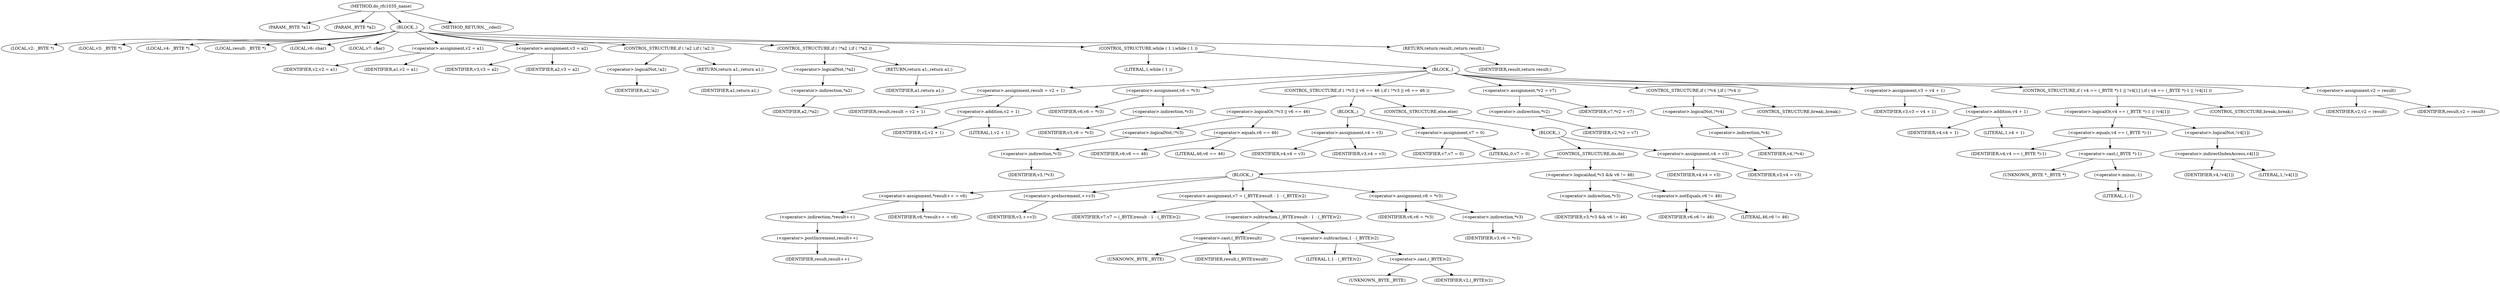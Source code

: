 digraph do_rfc1035_name {  
"1000107" [label = "(METHOD,do_rfc1035_name)" ]
"1000108" [label = "(PARAM,_BYTE *a1)" ]
"1000109" [label = "(PARAM,_BYTE *a2)" ]
"1000110" [label = "(BLOCK,,)" ]
"1000111" [label = "(LOCAL,v2: _BYTE *)" ]
"1000112" [label = "(LOCAL,v3: _BYTE *)" ]
"1000113" [label = "(LOCAL,v4: _BYTE *)" ]
"1000114" [label = "(LOCAL,result: _BYTE *)" ]
"1000115" [label = "(LOCAL,v6: char)" ]
"1000116" [label = "(LOCAL,v7: char)" ]
"1000117" [label = "(<operator>.assignment,v2 = a1)" ]
"1000118" [label = "(IDENTIFIER,v2,v2 = a1)" ]
"1000119" [label = "(IDENTIFIER,a1,v2 = a1)" ]
"1000120" [label = "(<operator>.assignment,v3 = a2)" ]
"1000121" [label = "(IDENTIFIER,v3,v3 = a2)" ]
"1000122" [label = "(IDENTIFIER,a2,v3 = a2)" ]
"1000123" [label = "(CONTROL_STRUCTURE,if ( !a2 ),if ( !a2 ))" ]
"1000124" [label = "(<operator>.logicalNot,!a2)" ]
"1000125" [label = "(IDENTIFIER,a2,!a2)" ]
"1000126" [label = "(RETURN,return a1;,return a1;)" ]
"1000127" [label = "(IDENTIFIER,a1,return a1;)" ]
"1000128" [label = "(CONTROL_STRUCTURE,if ( !*a2 ),if ( !*a2 ))" ]
"1000129" [label = "(<operator>.logicalNot,!*a2)" ]
"1000130" [label = "(<operator>.indirection,*a2)" ]
"1000131" [label = "(IDENTIFIER,a2,!*a2)" ]
"1000132" [label = "(RETURN,return a1;,return a1;)" ]
"1000133" [label = "(IDENTIFIER,a1,return a1;)" ]
"1000134" [label = "(CONTROL_STRUCTURE,while ( 1 ),while ( 1 ))" ]
"1000135" [label = "(LITERAL,1,while ( 1 ))" ]
"1000136" [label = "(BLOCK,,)" ]
"1000137" [label = "(<operator>.assignment,result = v2 + 1)" ]
"1000138" [label = "(IDENTIFIER,result,result = v2 + 1)" ]
"1000139" [label = "(<operator>.addition,v2 + 1)" ]
"1000140" [label = "(IDENTIFIER,v2,v2 + 1)" ]
"1000141" [label = "(LITERAL,1,v2 + 1)" ]
"1000142" [label = "(<operator>.assignment,v6 = *v3)" ]
"1000143" [label = "(IDENTIFIER,v6,v6 = *v3)" ]
"1000144" [label = "(<operator>.indirection,*v3)" ]
"1000145" [label = "(IDENTIFIER,v3,v6 = *v3)" ]
"1000146" [label = "(CONTROL_STRUCTURE,if ( !*v3 || v6 == 46 ),if ( !*v3 || v6 == 46 ))" ]
"1000147" [label = "(<operator>.logicalOr,!*v3 || v6 == 46)" ]
"1000148" [label = "(<operator>.logicalNot,!*v3)" ]
"1000149" [label = "(<operator>.indirection,*v3)" ]
"1000150" [label = "(IDENTIFIER,v3,!*v3)" ]
"1000151" [label = "(<operator>.equals,v6 == 46)" ]
"1000152" [label = "(IDENTIFIER,v6,v6 == 46)" ]
"1000153" [label = "(LITERAL,46,v6 == 46)" ]
"1000154" [label = "(BLOCK,,)" ]
"1000155" [label = "(<operator>.assignment,v4 = v3)" ]
"1000156" [label = "(IDENTIFIER,v4,v4 = v3)" ]
"1000157" [label = "(IDENTIFIER,v3,v4 = v3)" ]
"1000158" [label = "(<operator>.assignment,v7 = 0)" ]
"1000159" [label = "(IDENTIFIER,v7,v7 = 0)" ]
"1000160" [label = "(LITERAL,0,v7 = 0)" ]
"1000161" [label = "(CONTROL_STRUCTURE,else,else)" ]
"1000162" [label = "(BLOCK,,)" ]
"1000163" [label = "(CONTROL_STRUCTURE,do,do)" ]
"1000164" [label = "(BLOCK,,)" ]
"1000165" [label = "(<operator>.assignment,*result++ = v6)" ]
"1000166" [label = "(<operator>.indirection,*result++)" ]
"1000167" [label = "(<operator>.postIncrement,result++)" ]
"1000168" [label = "(IDENTIFIER,result,result++)" ]
"1000169" [label = "(IDENTIFIER,v6,*result++ = v6)" ]
"1000170" [label = "(<operator>.preIncrement,++v3)" ]
"1000171" [label = "(IDENTIFIER,v3,++v3)" ]
"1000172" [label = "(<operator>.assignment,v7 = (_BYTE)result - 1 - (_BYTE)v2)" ]
"1000173" [label = "(IDENTIFIER,v7,v7 = (_BYTE)result - 1 - (_BYTE)v2)" ]
"1000174" [label = "(<operator>.subtraction,(_BYTE)result - 1 - (_BYTE)v2)" ]
"1000175" [label = "(<operator>.cast,(_BYTE)result)" ]
"1000176" [label = "(UNKNOWN,_BYTE,_BYTE)" ]
"1000177" [label = "(IDENTIFIER,result,(_BYTE)result)" ]
"1000178" [label = "(<operator>.subtraction,1 - (_BYTE)v2)" ]
"1000179" [label = "(LITERAL,1,1 - (_BYTE)v2)" ]
"1000180" [label = "(<operator>.cast,(_BYTE)v2)" ]
"1000181" [label = "(UNKNOWN,_BYTE,_BYTE)" ]
"1000182" [label = "(IDENTIFIER,v2,(_BYTE)v2)" ]
"1000183" [label = "(<operator>.assignment,v6 = *v3)" ]
"1000184" [label = "(IDENTIFIER,v6,v6 = *v3)" ]
"1000185" [label = "(<operator>.indirection,*v3)" ]
"1000186" [label = "(IDENTIFIER,v3,v6 = *v3)" ]
"1000187" [label = "(<operator>.logicalAnd,*v3 && v6 != 46)" ]
"1000188" [label = "(<operator>.indirection,*v3)" ]
"1000189" [label = "(IDENTIFIER,v3,*v3 && v6 != 46)" ]
"1000190" [label = "(<operator>.notEquals,v6 != 46)" ]
"1000191" [label = "(IDENTIFIER,v6,v6 != 46)" ]
"1000192" [label = "(LITERAL,46,v6 != 46)" ]
"1000193" [label = "(<operator>.assignment,v4 = v3)" ]
"1000194" [label = "(IDENTIFIER,v4,v4 = v3)" ]
"1000195" [label = "(IDENTIFIER,v3,v4 = v3)" ]
"1000196" [label = "(<operator>.assignment,*v2 = v7)" ]
"1000197" [label = "(<operator>.indirection,*v2)" ]
"1000198" [label = "(IDENTIFIER,v2,*v2 = v7)" ]
"1000199" [label = "(IDENTIFIER,v7,*v2 = v7)" ]
"1000200" [label = "(CONTROL_STRUCTURE,if ( !*v4 ),if ( !*v4 ))" ]
"1000201" [label = "(<operator>.logicalNot,!*v4)" ]
"1000202" [label = "(<operator>.indirection,*v4)" ]
"1000203" [label = "(IDENTIFIER,v4,!*v4)" ]
"1000204" [label = "(CONTROL_STRUCTURE,break;,break;)" ]
"1000205" [label = "(<operator>.assignment,v3 = v4 + 1)" ]
"1000206" [label = "(IDENTIFIER,v3,v3 = v4 + 1)" ]
"1000207" [label = "(<operator>.addition,v4 + 1)" ]
"1000208" [label = "(IDENTIFIER,v4,v4 + 1)" ]
"1000209" [label = "(LITERAL,1,v4 + 1)" ]
"1000210" [label = "(CONTROL_STRUCTURE,if ( v4 == (_BYTE *)-1 || !v4[1] ),if ( v4 == (_BYTE *)-1 || !v4[1] ))" ]
"1000211" [label = "(<operator>.logicalOr,v4 == (_BYTE *)-1 || !v4[1])" ]
"1000212" [label = "(<operator>.equals,v4 == (_BYTE *)-1)" ]
"1000213" [label = "(IDENTIFIER,v4,v4 == (_BYTE *)-1)" ]
"1000214" [label = "(<operator>.cast,(_BYTE *)-1)" ]
"1000215" [label = "(UNKNOWN,_BYTE *,_BYTE *)" ]
"1000216" [label = "(<operator>.minus,-1)" ]
"1000217" [label = "(LITERAL,1,-1)" ]
"1000218" [label = "(<operator>.logicalNot,!v4[1])" ]
"1000219" [label = "(<operator>.indirectIndexAccess,v4[1])" ]
"1000220" [label = "(IDENTIFIER,v4,!v4[1])" ]
"1000221" [label = "(LITERAL,1,!v4[1])" ]
"1000222" [label = "(CONTROL_STRUCTURE,break;,break;)" ]
"1000223" [label = "(<operator>.assignment,v2 = result)" ]
"1000224" [label = "(IDENTIFIER,v2,v2 = result)" ]
"1000225" [label = "(IDENTIFIER,result,v2 = result)" ]
"1000226" [label = "(RETURN,return result;,return result;)" ]
"1000227" [label = "(IDENTIFIER,result,return result;)" ]
"1000228" [label = "(METHOD_RETURN,__cdecl)" ]
  "1000107" -> "1000108" 
  "1000107" -> "1000109" 
  "1000107" -> "1000110" 
  "1000107" -> "1000228" 
  "1000110" -> "1000111" 
  "1000110" -> "1000112" 
  "1000110" -> "1000113" 
  "1000110" -> "1000114" 
  "1000110" -> "1000115" 
  "1000110" -> "1000116" 
  "1000110" -> "1000117" 
  "1000110" -> "1000120" 
  "1000110" -> "1000123" 
  "1000110" -> "1000128" 
  "1000110" -> "1000134" 
  "1000110" -> "1000226" 
  "1000117" -> "1000118" 
  "1000117" -> "1000119" 
  "1000120" -> "1000121" 
  "1000120" -> "1000122" 
  "1000123" -> "1000124" 
  "1000123" -> "1000126" 
  "1000124" -> "1000125" 
  "1000126" -> "1000127" 
  "1000128" -> "1000129" 
  "1000128" -> "1000132" 
  "1000129" -> "1000130" 
  "1000130" -> "1000131" 
  "1000132" -> "1000133" 
  "1000134" -> "1000135" 
  "1000134" -> "1000136" 
  "1000136" -> "1000137" 
  "1000136" -> "1000142" 
  "1000136" -> "1000146" 
  "1000136" -> "1000196" 
  "1000136" -> "1000200" 
  "1000136" -> "1000205" 
  "1000136" -> "1000210" 
  "1000136" -> "1000223" 
  "1000137" -> "1000138" 
  "1000137" -> "1000139" 
  "1000139" -> "1000140" 
  "1000139" -> "1000141" 
  "1000142" -> "1000143" 
  "1000142" -> "1000144" 
  "1000144" -> "1000145" 
  "1000146" -> "1000147" 
  "1000146" -> "1000154" 
  "1000146" -> "1000161" 
  "1000147" -> "1000148" 
  "1000147" -> "1000151" 
  "1000148" -> "1000149" 
  "1000149" -> "1000150" 
  "1000151" -> "1000152" 
  "1000151" -> "1000153" 
  "1000154" -> "1000155" 
  "1000154" -> "1000158" 
  "1000155" -> "1000156" 
  "1000155" -> "1000157" 
  "1000158" -> "1000159" 
  "1000158" -> "1000160" 
  "1000161" -> "1000162" 
  "1000162" -> "1000163" 
  "1000162" -> "1000193" 
  "1000163" -> "1000164" 
  "1000163" -> "1000187" 
  "1000164" -> "1000165" 
  "1000164" -> "1000170" 
  "1000164" -> "1000172" 
  "1000164" -> "1000183" 
  "1000165" -> "1000166" 
  "1000165" -> "1000169" 
  "1000166" -> "1000167" 
  "1000167" -> "1000168" 
  "1000170" -> "1000171" 
  "1000172" -> "1000173" 
  "1000172" -> "1000174" 
  "1000174" -> "1000175" 
  "1000174" -> "1000178" 
  "1000175" -> "1000176" 
  "1000175" -> "1000177" 
  "1000178" -> "1000179" 
  "1000178" -> "1000180" 
  "1000180" -> "1000181" 
  "1000180" -> "1000182" 
  "1000183" -> "1000184" 
  "1000183" -> "1000185" 
  "1000185" -> "1000186" 
  "1000187" -> "1000188" 
  "1000187" -> "1000190" 
  "1000188" -> "1000189" 
  "1000190" -> "1000191" 
  "1000190" -> "1000192" 
  "1000193" -> "1000194" 
  "1000193" -> "1000195" 
  "1000196" -> "1000197" 
  "1000196" -> "1000199" 
  "1000197" -> "1000198" 
  "1000200" -> "1000201" 
  "1000200" -> "1000204" 
  "1000201" -> "1000202" 
  "1000202" -> "1000203" 
  "1000205" -> "1000206" 
  "1000205" -> "1000207" 
  "1000207" -> "1000208" 
  "1000207" -> "1000209" 
  "1000210" -> "1000211" 
  "1000210" -> "1000222" 
  "1000211" -> "1000212" 
  "1000211" -> "1000218" 
  "1000212" -> "1000213" 
  "1000212" -> "1000214" 
  "1000214" -> "1000215" 
  "1000214" -> "1000216" 
  "1000216" -> "1000217" 
  "1000218" -> "1000219" 
  "1000219" -> "1000220" 
  "1000219" -> "1000221" 
  "1000223" -> "1000224" 
  "1000223" -> "1000225" 
  "1000226" -> "1000227" 
}

